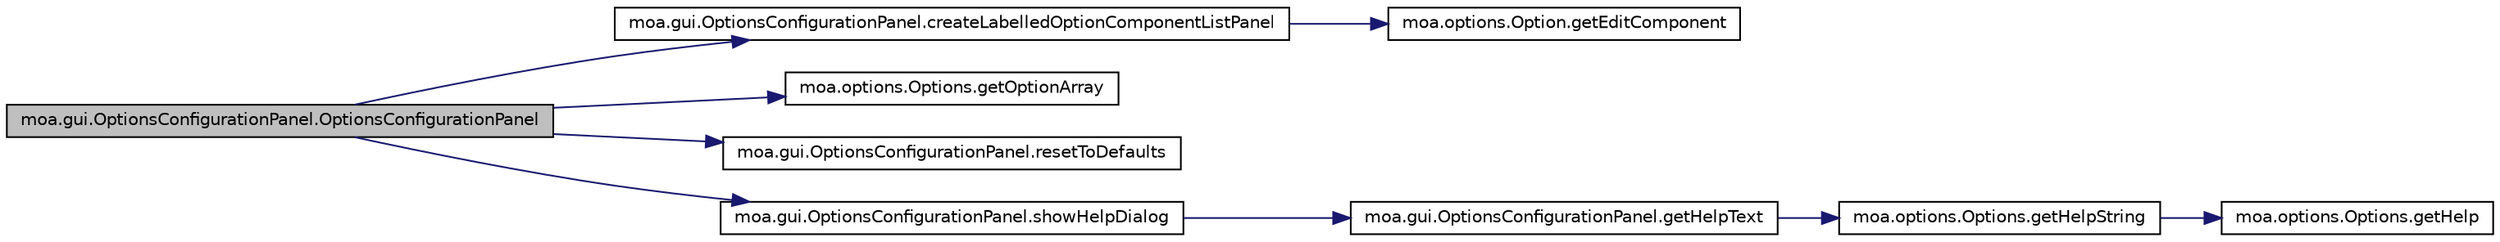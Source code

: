 digraph G
{
  edge [fontname="Helvetica",fontsize="10",labelfontname="Helvetica",labelfontsize="10"];
  node [fontname="Helvetica",fontsize="10",shape=record];
  rankdir=LR;
  Node1 [label="moa.gui.OptionsConfigurationPanel.OptionsConfigurationPanel",height=0.2,width=0.4,color="black", fillcolor="grey75", style="filled" fontcolor="black"];
  Node1 -> Node2 [color="midnightblue",fontsize="10",style="solid",fontname="Helvetica"];
  Node2 [label="moa.gui.OptionsConfigurationPanel.createLabelledOptionComponentListPanel",height=0.2,width=0.4,color="black", fillcolor="white", style="filled",URL="$classmoa_1_1gui_1_1OptionsConfigurationPanel.html#aff42f25dcd3d16a2a57038f98cc67fb9"];
  Node2 -> Node3 [color="midnightblue",fontsize="10",style="solid",fontname="Helvetica"];
  Node3 [label="moa.options.Option.getEditComponent",height=0.2,width=0.4,color="black", fillcolor="white", style="filled",URL="$interfacemoa_1_1options_1_1Option.html#abaeed1a5f4a5e9c2c002121653324b35",tooltip="Gets the GUI component to edit."];
  Node1 -> Node4 [color="midnightblue",fontsize="10",style="solid",fontname="Helvetica"];
  Node4 [label="moa.options.Options.getOptionArray",height=0.2,width=0.4,color="black", fillcolor="white", style="filled",URL="$classmoa_1_1options_1_1Options.html#a1da7d9a7b328832823087bc1e1523593"];
  Node1 -> Node5 [color="midnightblue",fontsize="10",style="solid",fontname="Helvetica"];
  Node5 [label="moa.gui.OptionsConfigurationPanel.resetToDefaults",height=0.2,width=0.4,color="black", fillcolor="white", style="filled",URL="$classmoa_1_1gui_1_1OptionsConfigurationPanel.html#a60a6cd5339494be6368ba0bf7046d693"];
  Node1 -> Node6 [color="midnightblue",fontsize="10",style="solid",fontname="Helvetica"];
  Node6 [label="moa.gui.OptionsConfigurationPanel.showHelpDialog",height=0.2,width=0.4,color="black", fillcolor="white", style="filled",URL="$classmoa_1_1gui_1_1OptionsConfigurationPanel.html#abe41d95012b8856dd80ed100909d2f79"];
  Node6 -> Node7 [color="midnightblue",fontsize="10",style="solid",fontname="Helvetica"];
  Node7 [label="moa.gui.OptionsConfigurationPanel.getHelpText",height=0.2,width=0.4,color="black", fillcolor="white", style="filled",URL="$classmoa_1_1gui_1_1OptionsConfigurationPanel.html#a2cc7c9a7bba593687ecd836af8bb67f5"];
  Node7 -> Node8 [color="midnightblue",fontsize="10",style="solid",fontname="Helvetica"];
  Node8 [label="moa.options.Options.getHelpString",height=0.2,width=0.4,color="black", fillcolor="white", style="filled",URL="$classmoa_1_1options_1_1Options.html#a29c36bacd3a8191c031f6d3e0876b16c"];
  Node8 -> Node9 [color="midnightblue",fontsize="10",style="solid",fontname="Helvetica"];
  Node9 [label="moa.options.Options.getHelp",height=0.2,width=0.4,color="black", fillcolor="white", style="filled",URL="$classmoa_1_1options_1_1Options.html#a5c1bb7cded15ca5accac236f1d1a34bb"];
}
